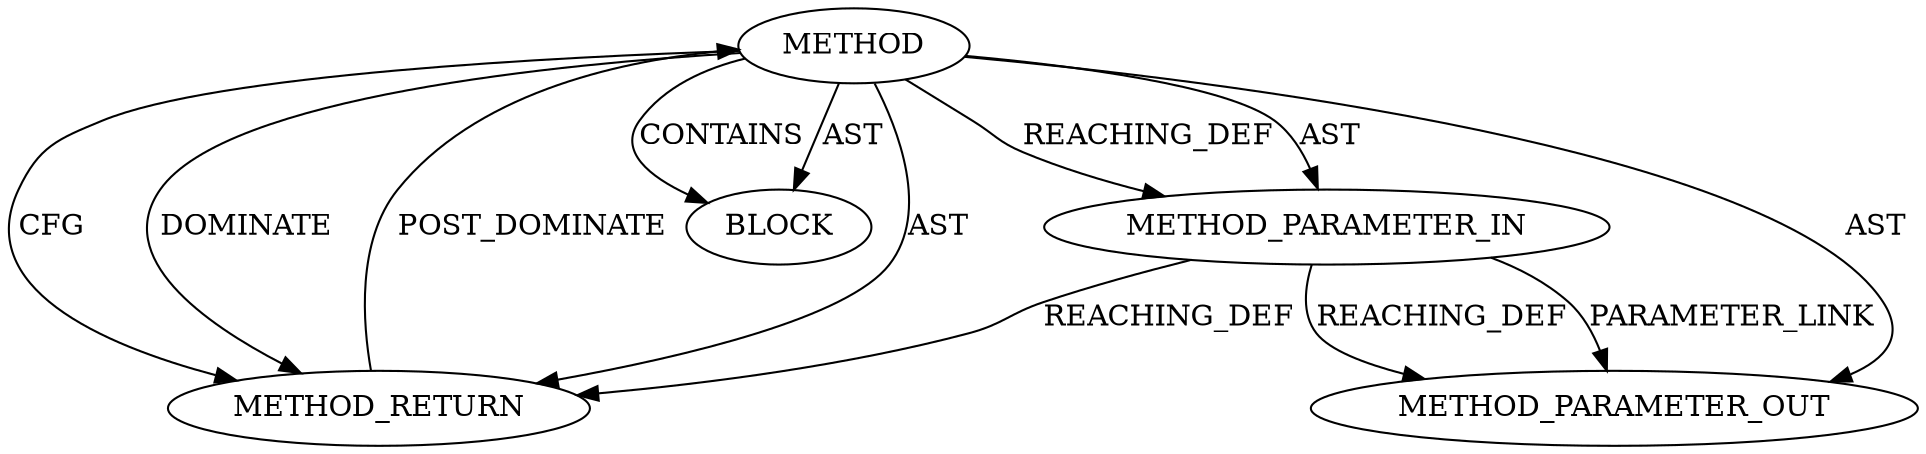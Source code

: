 digraph {
  21757 [label=METHOD_PARAMETER_OUT ORDER=1 CODE="p1" IS_VARIADIC=false TYPE_FULL_NAME="ANY" EVALUATION_STRATEGY="BY_VALUE" INDEX=1 NAME="p1"]
  19338 [label=BLOCK ORDER=1 ARGUMENT_INDEX=1 CODE="<empty>" TYPE_FULL_NAME="ANY"]
  19339 [label=METHOD_RETURN ORDER=2 CODE="RET" TYPE_FULL_NAME="ANY" EVALUATION_STRATEGY="BY_VALUE"]
  19336 [label=METHOD AST_PARENT_TYPE="NAMESPACE_BLOCK" AST_PARENT_FULL_NAME="<global>" ORDER=0 CODE="<empty>" FULL_NAME="<operator>.postDecrement" IS_EXTERNAL=true FILENAME="<empty>" SIGNATURE="" NAME="<operator>.postDecrement"]
  19337 [label=METHOD_PARAMETER_IN ORDER=1 CODE="p1" IS_VARIADIC=false TYPE_FULL_NAME="ANY" EVALUATION_STRATEGY="BY_VALUE" INDEX=1 NAME="p1"]
  19336 -> 19339 [label=CFG ]
  19336 -> 21757 [label=AST ]
  19337 -> 21757 [label=REACHING_DEF VARIABLE="p1"]
  19336 -> 19339 [label=DOMINATE ]
  19336 -> 19338 [label=AST ]
  19336 -> 19338 [label=CONTAINS ]
  19336 -> 19337 [label=REACHING_DEF VARIABLE=""]
  19337 -> 21757 [label=PARAMETER_LINK ]
  19336 -> 19339 [label=AST ]
  19336 -> 19337 [label=AST ]
  19339 -> 19336 [label=POST_DOMINATE ]
  19337 -> 19339 [label=REACHING_DEF VARIABLE="p1"]
}
